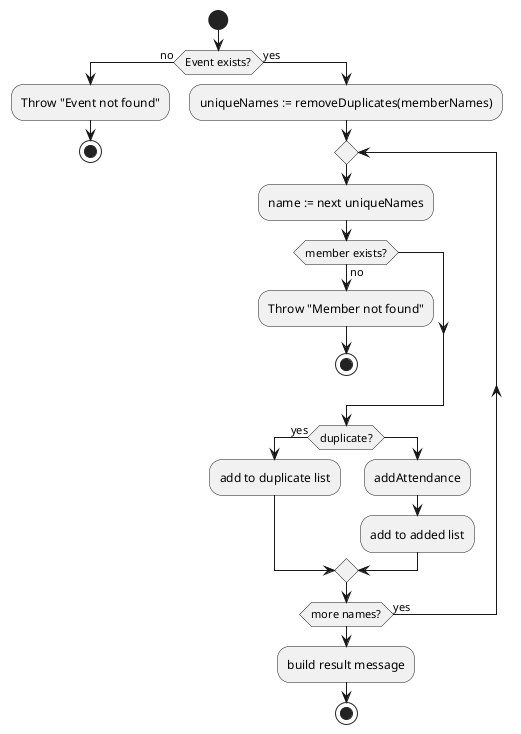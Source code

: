 
@startuml
start
if (Event exists?) then (no)
  :Throw "Event not found";
  stop
else (yes)
  :uniqueNames := removeDuplicates(memberNames);
  repeat
    :name := next uniqueNames;
    if (member exists?) then (no)
      :Throw "Member not found";
      stop
    endif
    if (duplicate?) then (yes)
      :add to duplicate list;
    else
      :addAttendance;
      :add to added list;
    endif
  repeat while (more names?) is (yes)
  :build result message;
  stop
endif
@enduml
